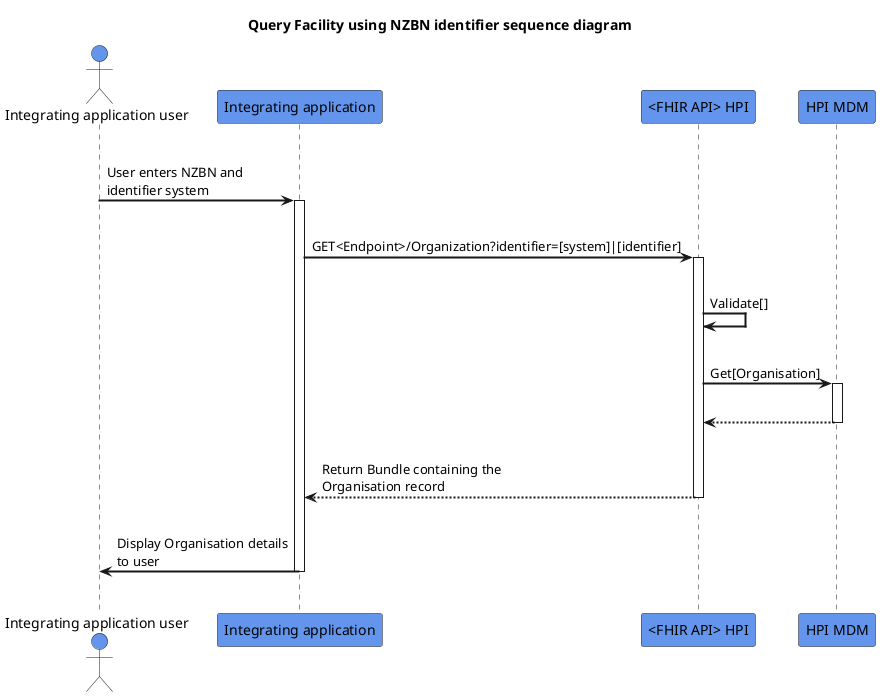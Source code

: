 @startuml
skinparam sequenceArrowThickness 2
skinparam roundcorner 5
skinparam maxmessagesize 180
skinparam sequenceParticipant bold
title Query Facility using NZBN identifier sequence diagram 
actor "Integrating application user" as User #CornflowerBlue
participant "Integrating application" as A #CornflowerBlue
participant "<FHIR API> HPI" as B #CornflowerBlue
participant "HPI MDM" as C #CornflowerBlue
|||
User -> A: User enters NZBN and identifier system
activate A
|||
A -> B: GET<Endpoint>/Organization?identifier=[system]|[identifier]
activate B
|||
B -> B: Validate[]
|||
B -> C: Get[Organisation]
activate C
|||
C -[dashed]-> B:  
deactivate C
|||
B -[dashed]-> A:Return Bundle containing the Organisation record
deactivate B
|||
A -> User: Display Organisation details to user
deactivate A
|||
@enduml
